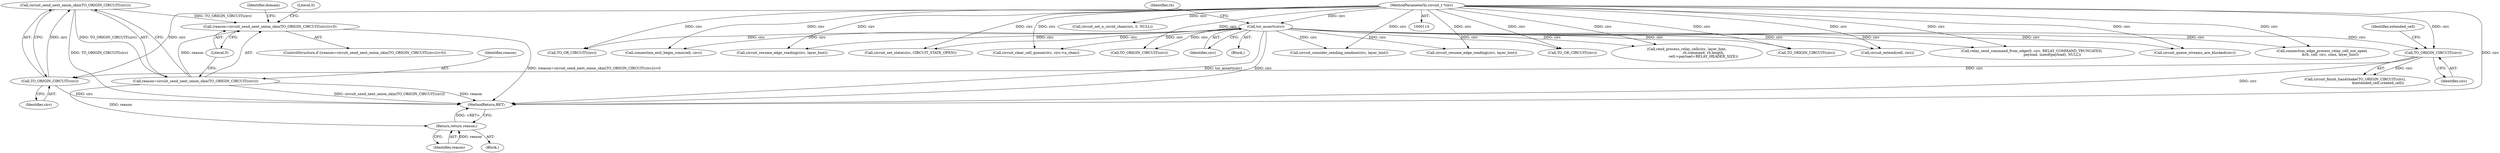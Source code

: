 digraph "0_tor_56a7c5bc15e0447203a491c1ee37de9939ad1dcd@API" {
"1000705" [label="(Call,circuit_send_next_onion_skin(TO_ORIGIN_CIRCUIT(circ)))"];
"1000706" [label="(Call,TO_ORIGIN_CIRCUIT(circ))"];
"1000688" [label="(Call,TO_ORIGIN_CIRCUIT(circ))"];
"1000139" [label="(Call,tor_assert(circ))"];
"1000116" [label="(MethodParameterIn,circuit_t *circ)"];
"1000702" [label="(Call,(reason=circuit_send_next_onion_skin(TO_ORIGIN_CIRCUIT(circ)))<0)"];
"1000703" [label="(Call,reason=circuit_send_next_onion_skin(TO_ORIGIN_CIRCUIT(circ)))"];
"1000713" [label="(Return,return reason;)"];
"1000116" [label="(MethodParameterIn,circuit_t *circ)"];
"1000692" [label="(Identifier,extended_cell)"];
"1000820" [label="(Call,TO_ORIGIN_CIRCUIT(circ))"];
"1001064" [label="(MethodReturn,RET)"];
"1000249" [label="(Call,connection_edge_process_relay_cell_not_open(\n               &rh, cell, circ, conn, layer_hint))"];
"1000711" [label="(Identifier,domain)"];
"1001039" [label="(Call,rend_process_relay_cell(circ, layer_hint,\n                              rh.command, rh.length,\n                              cell->payload+RELAY_HEADER_SIZE))"];
"1000689" [label="(Identifier,circ)"];
"1000713" [label="(Return,return reason;)"];
"1000798" [label="(Call,relay_send_command_from_edge(0, circ, RELAY_COMMAND_TRUNCATED,\n                                     payload, sizeof(payload), NULL))"];
"1000688" [label="(Call,TO_ORIGIN_CIRCUIT(circ))"];
"1000703" [label="(Call,reason=circuit_send_next_onion_skin(TO_ORIGIN_CIRCUIT(circ)))"];
"1000948" [label="(Call,circuit_queue_streams_are_blocked(circ))"];
"1001010" [label="(Call,TO_OR_CIRCUIT(circ))"];
"1000119" [label="(Block,)"];
"1000140" [label="(Identifier,circ)"];
"1000706" [label="(Call,TO_ORIGIN_CIRCUIT(circ))"];
"1000637" [label="(Call,circuit_extend(cell, circ))"];
"1000346" [label="(Call,connection_exit_begin_conn(cell, circ))"];
"1000702" [label="(Call,(reason=circuit_send_next_onion_skin(TO_ORIGIN_CIRCUIT(circ)))<0)"];
"1000714" [label="(Identifier,reason)"];
"1000687" [label="(Call,circuit_finish_handshake(TO_ORIGIN_CIRCUIT(circ),\n                                         &extended_cell.created_cell))"];
"1000709" [label="(Block,)"];
"1000701" [label="(ControlStructure,if ((reason=circuit_send_next_onion_skin(TO_ORIGIN_CIRCUIT(circ)))<0))"];
"1000769" [label="(Call,circuit_clear_cell_queue(circ, circ->n_chan))"];
"1000292" [label="(Call,TO_ORIGIN_CIRCUIT(circ))"];
"1000399" [label="(Call,circuit_consider_sending_sendme(circ, layer_hint))"];
"1000716" [label="(Literal,0)"];
"1000705" [label="(Call,circuit_send_next_onion_skin(TO_ORIGIN_CIRCUIT(circ)))"];
"1000919" [label="(Call,circuit_resume_edge_reading(circ, layer_hint))"];
"1000782" [label="(Call,circuit_set_n_circid_chan(circ, 0, NULL))"];
"1000707" [label="(Identifier,circ)"];
"1000752" [label="(Call,circuit_set_state(circ, CIRCUIT_STATE_OPEN))"];
"1000139" [label="(Call,tor_assert(circ))"];
"1000338" [label="(Call,TO_OR_CIRCUIT(circ))"];
"1000704" [label="(Identifier,reason)"];
"1000884" [label="(Call,circuit_resume_edge_reading(circ, layer_hint))"];
"1000143" [label="(Identifier,rh)"];
"1000708" [label="(Literal,0)"];
"1000705" -> "1000703"  [label="AST: "];
"1000705" -> "1000706"  [label="CFG: "];
"1000706" -> "1000705"  [label="AST: "];
"1000703" -> "1000705"  [label="CFG: "];
"1000705" -> "1001064"  [label="DDG: TO_ORIGIN_CIRCUIT(circ)"];
"1000705" -> "1000702"  [label="DDG: TO_ORIGIN_CIRCUIT(circ)"];
"1000705" -> "1000703"  [label="DDG: TO_ORIGIN_CIRCUIT(circ)"];
"1000706" -> "1000705"  [label="DDG: circ"];
"1000706" -> "1000707"  [label="CFG: "];
"1000707" -> "1000706"  [label="AST: "];
"1000706" -> "1001064"  [label="DDG: circ"];
"1000688" -> "1000706"  [label="DDG: circ"];
"1000116" -> "1000706"  [label="DDG: circ"];
"1000688" -> "1000687"  [label="AST: "];
"1000688" -> "1000689"  [label="CFG: "];
"1000689" -> "1000688"  [label="AST: "];
"1000692" -> "1000688"  [label="CFG: "];
"1000688" -> "1001064"  [label="DDG: circ"];
"1000688" -> "1000687"  [label="DDG: circ"];
"1000139" -> "1000688"  [label="DDG: circ"];
"1000116" -> "1000688"  [label="DDG: circ"];
"1000139" -> "1000119"  [label="AST: "];
"1000139" -> "1000140"  [label="CFG: "];
"1000140" -> "1000139"  [label="AST: "];
"1000143" -> "1000139"  [label="CFG: "];
"1000139" -> "1001064"  [label="DDG: tor_assert(circ)"];
"1000139" -> "1001064"  [label="DDG: circ"];
"1000116" -> "1000139"  [label="DDG: circ"];
"1000139" -> "1000249"  [label="DDG: circ"];
"1000139" -> "1000292"  [label="DDG: circ"];
"1000139" -> "1000338"  [label="DDG: circ"];
"1000139" -> "1000346"  [label="DDG: circ"];
"1000139" -> "1000399"  [label="DDG: circ"];
"1000139" -> "1000637"  [label="DDG: circ"];
"1000139" -> "1000752"  [label="DDG: circ"];
"1000139" -> "1000769"  [label="DDG: circ"];
"1000139" -> "1000798"  [label="DDG: circ"];
"1000139" -> "1000820"  [label="DDG: circ"];
"1000139" -> "1000884"  [label="DDG: circ"];
"1000139" -> "1000919"  [label="DDG: circ"];
"1000139" -> "1000948"  [label="DDG: circ"];
"1000139" -> "1001010"  [label="DDG: circ"];
"1000139" -> "1001039"  [label="DDG: circ"];
"1000116" -> "1000114"  [label="AST: "];
"1000116" -> "1001064"  [label="DDG: circ"];
"1000116" -> "1000249"  [label="DDG: circ"];
"1000116" -> "1000292"  [label="DDG: circ"];
"1000116" -> "1000338"  [label="DDG: circ"];
"1000116" -> "1000346"  [label="DDG: circ"];
"1000116" -> "1000399"  [label="DDG: circ"];
"1000116" -> "1000637"  [label="DDG: circ"];
"1000116" -> "1000752"  [label="DDG: circ"];
"1000116" -> "1000769"  [label="DDG: circ"];
"1000116" -> "1000782"  [label="DDG: circ"];
"1000116" -> "1000798"  [label="DDG: circ"];
"1000116" -> "1000820"  [label="DDG: circ"];
"1000116" -> "1000884"  [label="DDG: circ"];
"1000116" -> "1000919"  [label="DDG: circ"];
"1000116" -> "1000948"  [label="DDG: circ"];
"1000116" -> "1001010"  [label="DDG: circ"];
"1000116" -> "1001039"  [label="DDG: circ"];
"1000702" -> "1000701"  [label="AST: "];
"1000702" -> "1000708"  [label="CFG: "];
"1000703" -> "1000702"  [label="AST: "];
"1000708" -> "1000702"  [label="AST: "];
"1000711" -> "1000702"  [label="CFG: "];
"1000716" -> "1000702"  [label="CFG: "];
"1000702" -> "1001064"  [label="DDG: (reason=circuit_send_next_onion_skin(TO_ORIGIN_CIRCUIT(circ)))<0"];
"1000703" -> "1000702"  [label="DDG: reason"];
"1000704" -> "1000703"  [label="AST: "];
"1000708" -> "1000703"  [label="CFG: "];
"1000703" -> "1001064"  [label="DDG: circuit_send_next_onion_skin(TO_ORIGIN_CIRCUIT(circ))"];
"1000703" -> "1001064"  [label="DDG: reason"];
"1000703" -> "1000713"  [label="DDG: reason"];
"1000713" -> "1000709"  [label="AST: "];
"1000713" -> "1000714"  [label="CFG: "];
"1000714" -> "1000713"  [label="AST: "];
"1001064" -> "1000713"  [label="CFG: "];
"1000713" -> "1001064"  [label="DDG: <RET>"];
"1000714" -> "1000713"  [label="DDG: reason"];
}
